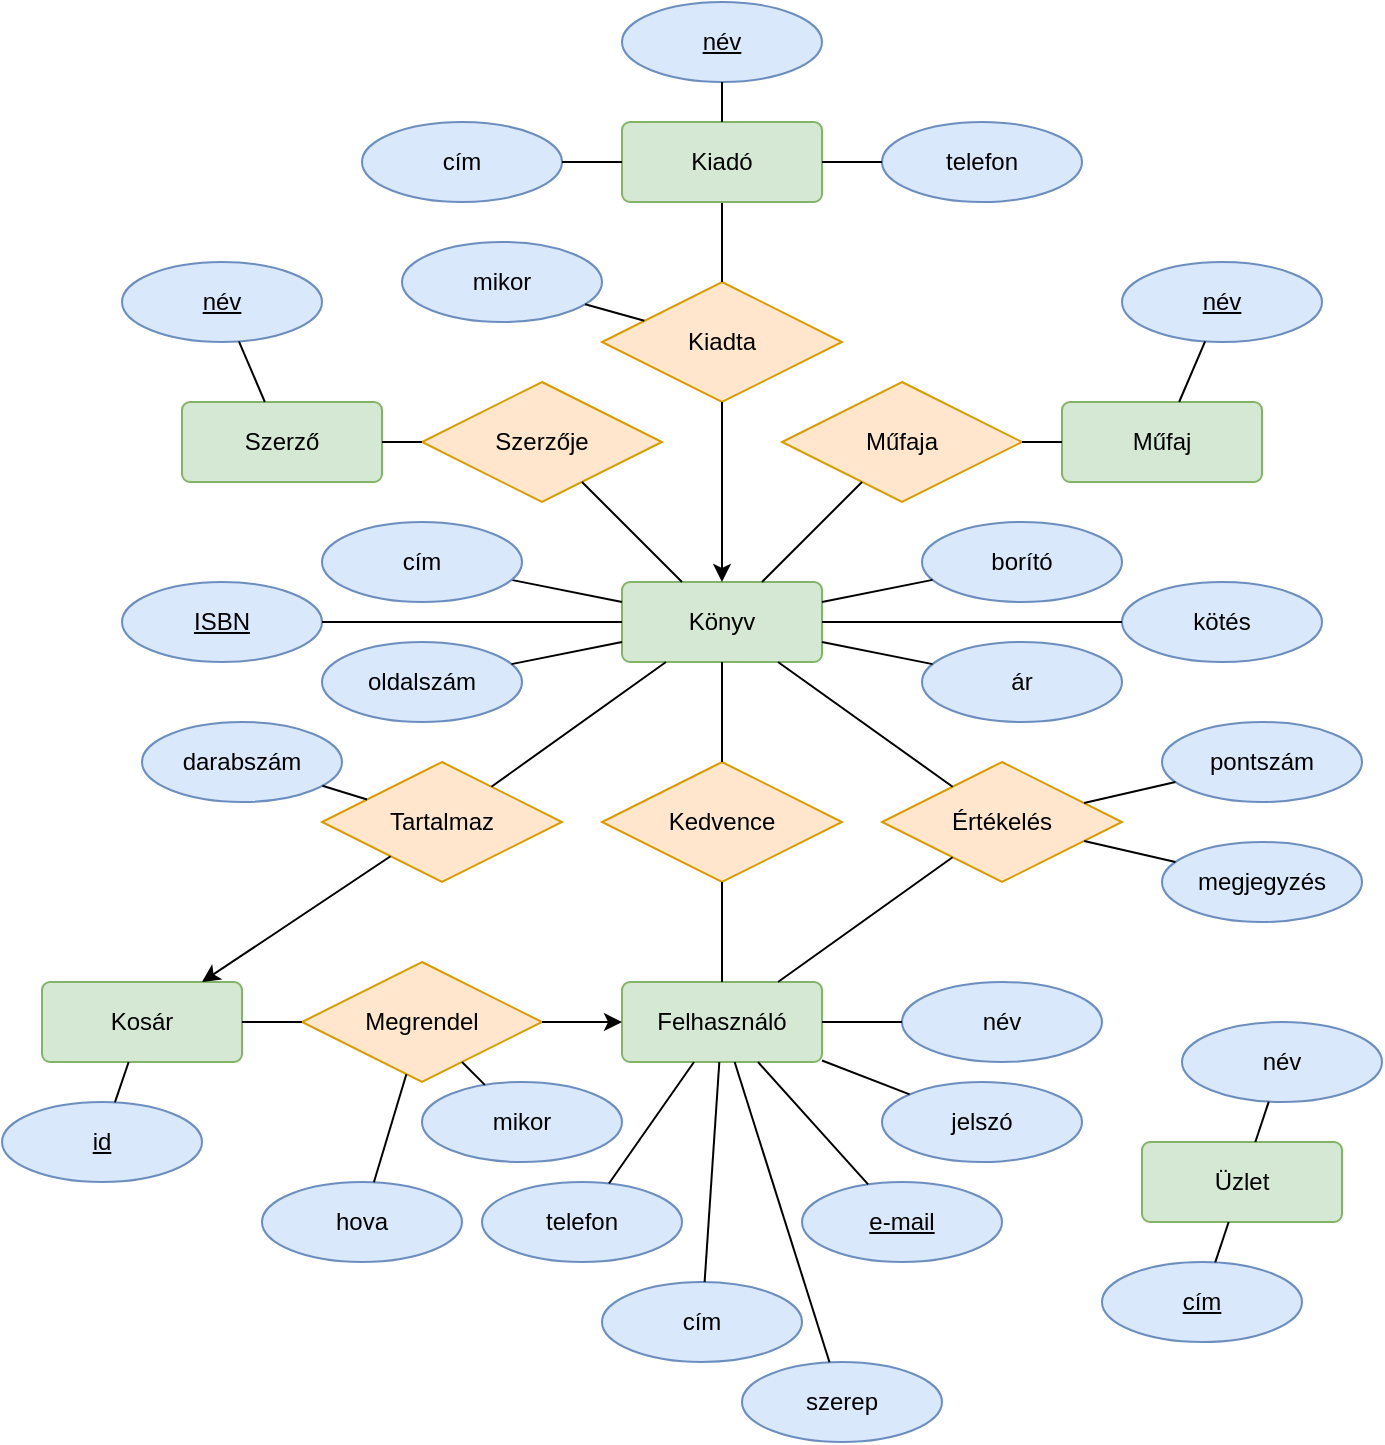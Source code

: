 <mxfile version="21.0.2"><diagram name="Page-1" id="EUD1RMVGT54ZpeCcG9pt"><mxGraphModel dx="1481" dy="874" grid="1" gridSize="10" guides="1" tooltips="1" connect="1" arrows="1" fold="1" page="1" pageScale="1" pageWidth="850" pageHeight="1100" math="0" shadow="0"><root><mxCell id="0"/><mxCell id="1" parent="0"/><mxCell id="yTkqXm3WGxw-AF45YhVV-14" value="Könyv" style="rounded=1;arcSize=10;whiteSpace=wrap;html=1;align=center;fillColor=#d5e8d4;strokeColor=#82b366;" parent="1" vertex="1"><mxGeometry x="390" y="320" width="100" height="40" as="geometry"/></mxCell><mxCell id="yTkqXm3WGxw-AF45YhVV-17" value="Felhasználó" style="rounded=1;arcSize=10;whiteSpace=wrap;html=1;align=center;fillColor=#d5e8d4;strokeColor=#82b366;" parent="1" vertex="1"><mxGeometry x="390" y="520" width="100" height="40" as="geometry"/></mxCell><mxCell id="yTkqXm3WGxw-AF45YhVV-24" value="Tartalmaz" style="shape=rhombus;perimeter=rhombusPerimeter;whiteSpace=wrap;html=1;align=center;fillColor=#ffe6cc;strokeColor=#d79b00;" parent="1" vertex="1"><mxGeometry x="240" y="410" width="120" height="60" as="geometry"/></mxCell><mxCell id="yTkqXm3WGxw-AF45YhVV-29" value="" style="endArrow=none;html=1;rounded=0;" parent="1" source="yTkqXm3WGxw-AF45YhVV-24" target="yTkqXm3WGxw-AF45YhVV-14" edge="1"><mxGeometry relative="1" as="geometry"><mxPoint x="530" y="530" as="sourcePoint"/><mxPoint x="530" y="450" as="targetPoint"/></mxGeometry></mxCell><mxCell id="yTkqXm3WGxw-AF45YhVV-30" value="e-mail" style="ellipse;whiteSpace=wrap;html=1;align=center;fontStyle=4;fillColor=#dae8fc;strokeColor=#6c8ebf;" parent="1" vertex="1"><mxGeometry x="480" y="620" width="100" height="40" as="geometry"/></mxCell><mxCell id="yTkqXm3WGxw-AF45YhVV-31" value="telefon" style="ellipse;whiteSpace=wrap;html=1;align=center;fillColor=#dae8fc;strokeColor=#6c8ebf;" parent="1" vertex="1"><mxGeometry x="320" y="620" width="100" height="40" as="geometry"/></mxCell><mxCell id="yTkqXm3WGxw-AF45YhVV-34" value="név&lt;br&gt;" style="ellipse;whiteSpace=wrap;html=1;align=center;fillColor=#dae8fc;strokeColor=#6c8ebf;" parent="1" vertex="1"><mxGeometry x="530" y="520" width="100" height="40" as="geometry"/></mxCell><mxCell id="yTkqXm3WGxw-AF45YhVV-37" value="cím" style="ellipse;whiteSpace=wrap;html=1;align=center;fillColor=#dae8fc;strokeColor=#6c8ebf;" parent="1" vertex="1"><mxGeometry x="380" y="670" width="100" height="40" as="geometry"/></mxCell><mxCell id="yTkqXm3WGxw-AF45YhVV-38" value="jelszó" style="ellipse;whiteSpace=wrap;html=1;align=center;fillColor=#dae8fc;strokeColor=#6c8ebf;" parent="1" vertex="1"><mxGeometry x="520" y="570" width="100" height="40" as="geometry"/></mxCell><mxCell id="yTkqXm3WGxw-AF45YhVV-44" value="" style="endArrow=none;html=1;rounded=0;" parent="1" source="yTkqXm3WGxw-AF45YhVV-31" target="yTkqXm3WGxw-AF45YhVV-17" edge="1"><mxGeometry relative="1" as="geometry"><mxPoint x="230" y="450" as="sourcePoint"/><mxPoint x="390" y="450" as="targetPoint"/></mxGeometry></mxCell><mxCell id="yTkqXm3WGxw-AF45YhVV-45" value="" style="endArrow=none;html=1;rounded=0;" parent="1" source="yTkqXm3WGxw-AF45YhVV-37" target="yTkqXm3WGxw-AF45YhVV-17" edge="1"><mxGeometry relative="1" as="geometry"><mxPoint x="350" y="559.52" as="sourcePoint"/><mxPoint x="390" y="559.52" as="targetPoint"/></mxGeometry></mxCell><mxCell id="yTkqXm3WGxw-AF45YhVV-46" value="" style="endArrow=none;html=1;rounded=0;" parent="1" source="yTkqXm3WGxw-AF45YhVV-34" target="yTkqXm3WGxw-AF45YhVV-17" edge="1"><mxGeometry relative="1" as="geometry"><mxPoint x="390" y="600" as="sourcePoint"/><mxPoint x="433" y="576" as="targetPoint"/></mxGeometry></mxCell><mxCell id="yTkqXm3WGxw-AF45YhVV-47" value="" style="endArrow=none;html=1;rounded=0;" parent="1" source="yTkqXm3WGxw-AF45YhVV-38" target="yTkqXm3WGxw-AF45YhVV-17" edge="1"><mxGeometry relative="1" as="geometry"><mxPoint x="380" y="604" as="sourcePoint"/><mxPoint x="423" y="580" as="targetPoint"/></mxGeometry></mxCell><mxCell id="yTkqXm3WGxw-AF45YhVV-49" value="" style="endArrow=none;html=1;rounded=0;" parent="1" source="yTkqXm3WGxw-AF45YhVV-30" target="yTkqXm3WGxw-AF45YhVV-17" edge="1"><mxGeometry relative="1" as="geometry"><mxPoint x="530" y="594" as="sourcePoint"/><mxPoint x="487" y="570" as="targetPoint"/></mxGeometry></mxCell><mxCell id="yTkqXm3WGxw-AF45YhVV-53" value="" style="endArrow=none;html=1;rounded=0;" parent="1" source="yTkqXm3WGxw-AF45YhVV-91" target="yTkqXm3WGxw-AF45YhVV-14" edge="1"><mxGeometry relative="1" as="geometry"><mxPoint x="334.721" y="318.944" as="sourcePoint"/><mxPoint x="370" y="350" as="targetPoint"/></mxGeometry></mxCell><mxCell id="yTkqXm3WGxw-AF45YhVV-54" value="borító" style="ellipse;whiteSpace=wrap;html=1;align=center;fillColor=#dae8fc;strokeColor=#6c8ebf;" parent="1" vertex="1"><mxGeometry x="540" y="290" width="100" height="40" as="geometry"/></mxCell><mxCell id="yTkqXm3WGxw-AF45YhVV-55" value="Szerző" style="rounded=1;arcSize=10;whiteSpace=wrap;html=1;align=center;fillColor=#d5e8d4;strokeColor=#82b366;" parent="1" vertex="1"><mxGeometry x="170" y="230" width="100" height="40" as="geometry"/></mxCell><mxCell id="yTkqXm3WGxw-AF45YhVV-56" value="darabszám" style="ellipse;whiteSpace=wrap;html=1;align=center;fillColor=#dae8fc;strokeColor=#6c8ebf;" parent="1" vertex="1"><mxGeometry x="150" y="390" width="100" height="40" as="geometry"/></mxCell><mxCell id="yTkqXm3WGxw-AF45YhVV-57" value="" style="endArrow=none;html=1;rounded=0;" parent="1" source="yTkqXm3WGxw-AF45YhVV-56" target="yTkqXm3WGxw-AF45YhVV-24" edge="1"><mxGeometry relative="1" as="geometry"><mxPoint x="330" y="380" as="sourcePoint"/><mxPoint x="370" y="380" as="targetPoint"/></mxGeometry></mxCell><mxCell id="yTkqXm3WGxw-AF45YhVV-60" value="" style="endArrow=none;html=1;rounded=0;" parent="1" source="yTkqXm3WGxw-AF45YhVV-54" target="yTkqXm3WGxw-AF45YhVV-14" edge="1"><mxGeometry relative="1" as="geometry"><mxPoint x="330" y="430" as="sourcePoint"/><mxPoint x="490" y="430" as="targetPoint"/></mxGeometry></mxCell><mxCell id="yTkqXm3WGxw-AF45YhVV-61" value="Szerzője" style="shape=rhombus;perimeter=rhombusPerimeter;whiteSpace=wrap;html=1;align=center;fillColor=#ffe6cc;strokeColor=#d79b00;" parent="1" vertex="1"><mxGeometry x="290" y="220" width="120" height="60" as="geometry"/></mxCell><mxCell id="yTkqXm3WGxw-AF45YhVV-66" value="" style="endArrow=none;html=1;rounded=0;" parent="1" source="yTkqXm3WGxw-AF45YhVV-55" target="yTkqXm3WGxw-AF45YhVV-61" edge="1"><mxGeometry relative="1" as="geometry"><mxPoint x="480" y="210" as="sourcePoint"/><mxPoint x="640" y="210" as="targetPoint"/></mxGeometry></mxCell><mxCell id="yTkqXm3WGxw-AF45YhVV-67" value="" style="endArrow=none;html=1;rounded=0;" parent="1" source="yTkqXm3WGxw-AF45YhVV-61" target="yTkqXm3WGxw-AF45YhVV-14" edge="1"><mxGeometry relative="1" as="geometry"><mxPoint x="530" y="260" as="sourcePoint"/><mxPoint x="530" y="290" as="targetPoint"/></mxGeometry></mxCell><mxCell id="yTkqXm3WGxw-AF45YhVV-69" value="név" style="ellipse;whiteSpace=wrap;html=1;align=center;fontStyle=4;fillColor=#dae8fc;strokeColor=#6c8ebf;" parent="1" vertex="1"><mxGeometry x="140" y="160" width="100" height="40" as="geometry"/></mxCell><mxCell id="yTkqXm3WGxw-AF45YhVV-71" value="Műfaja" style="shape=rhombus;perimeter=rhombusPerimeter;whiteSpace=wrap;html=1;align=center;fillColor=#ffe6cc;strokeColor=#d79b00;" parent="1" vertex="1"><mxGeometry x="470" y="220" width="120" height="60" as="geometry"/></mxCell><mxCell id="yTkqXm3WGxw-AF45YhVV-72" value="" style="endArrow=none;html=1;rounded=0;" parent="1" source="yTkqXm3WGxw-AF45YhVV-55" target="yTkqXm3WGxw-AF45YhVV-69" edge="1"><mxGeometry relative="1" as="geometry"><mxPoint x="480" y="270" as="sourcePoint"/><mxPoint x="480" y="320" as="targetPoint"/></mxGeometry></mxCell><mxCell id="yTkqXm3WGxw-AF45YhVV-73" value="" style="endArrow=none;html=1;rounded=0;" parent="1" source="yTkqXm3WGxw-AF45YhVV-71" target="yTkqXm3WGxw-AF45YhVV-14" edge="1"><mxGeometry relative="1" as="geometry"><mxPoint x="460" y="290" as="sourcePoint"/><mxPoint x="470" y="340" as="targetPoint"/></mxGeometry></mxCell><mxCell id="yTkqXm3WGxw-AF45YhVV-75" value="Műfaj" style="rounded=1;arcSize=10;whiteSpace=wrap;html=1;align=center;fillColor=#d5e8d4;strokeColor=#82b366;" parent="1" vertex="1"><mxGeometry x="610" y="230" width="100" height="40" as="geometry"/></mxCell><mxCell id="yTkqXm3WGxw-AF45YhVV-76" value="" style="endArrow=none;html=1;rounded=0;" parent="1" source="yTkqXm3WGxw-AF45YhVV-75" target="yTkqXm3WGxw-AF45YhVV-71" edge="1"><mxGeometry relative="1" as="geometry"><mxPoint x="670" y="379.71" as="sourcePoint"/><mxPoint x="640" y="379.71" as="targetPoint"/></mxGeometry></mxCell><mxCell id="yTkqXm3WGxw-AF45YhVV-77" value="név" style="ellipse;whiteSpace=wrap;html=1;align=center;fontStyle=4;fillColor=#dae8fc;strokeColor=#6c8ebf;" parent="1" vertex="1"><mxGeometry x="640" y="160" width="100" height="40" as="geometry"/></mxCell><mxCell id="yTkqXm3WGxw-AF45YhVV-78" value="" style="endArrow=none;html=1;rounded=0;" parent="1" source="yTkqXm3WGxw-AF45YhVV-75" target="yTkqXm3WGxw-AF45YhVV-77" edge="1"><mxGeometry relative="1" as="geometry"><mxPoint x="560" y="180" as="sourcePoint"/><mxPoint x="470" y="280" as="targetPoint"/></mxGeometry></mxCell><mxCell id="yTkqXm3WGxw-AF45YhVV-80" value="Kedvence" style="shape=rhombus;perimeter=rhombusPerimeter;whiteSpace=wrap;html=1;align=center;fillColor=#ffe6cc;strokeColor=#d79b00;" parent="1" vertex="1"><mxGeometry x="380" y="410" width="120" height="60" as="geometry"/></mxCell><mxCell id="yTkqXm3WGxw-AF45YhVV-81" value="" style="endArrow=none;html=1;rounded=0;" parent="1" source="yTkqXm3WGxw-AF45YhVV-17" target="yTkqXm3WGxw-AF45YhVV-80" edge="1"><mxGeometry relative="1" as="geometry"><mxPoint x="320" y="430" as="sourcePoint"/><mxPoint x="480" y="430" as="targetPoint"/></mxGeometry></mxCell><mxCell id="yTkqXm3WGxw-AF45YhVV-82" value="" style="endArrow=none;html=1;rounded=0;" parent="1" source="yTkqXm3WGxw-AF45YhVV-14" target="yTkqXm3WGxw-AF45YhVV-80" edge="1"><mxGeometry relative="1" as="geometry"><mxPoint x="320" y="430" as="sourcePoint"/><mxPoint x="480" y="430" as="targetPoint"/></mxGeometry></mxCell><mxCell id="yTkqXm3WGxw-AF45YhVV-83" value="Értékelés" style="shape=rhombus;perimeter=rhombusPerimeter;whiteSpace=wrap;html=1;align=center;fillColor=#ffe6cc;strokeColor=#d79b00;" parent="1" vertex="1"><mxGeometry x="520" y="410" width="120" height="60" as="geometry"/></mxCell><mxCell id="yTkqXm3WGxw-AF45YhVV-84" value="pontszám" style="ellipse;whiteSpace=wrap;html=1;align=center;fillColor=#dae8fc;strokeColor=#6c8ebf;" parent="1" vertex="1"><mxGeometry x="660" y="390" width="100" height="40" as="geometry"/></mxCell><mxCell id="yTkqXm3WGxw-AF45YhVV-85" value="" style="endArrow=none;html=1;rounded=0;" parent="1" source="yTkqXm3WGxw-AF45YhVV-84" target="yTkqXm3WGxw-AF45YhVV-83" edge="1"><mxGeometry relative="1" as="geometry"><mxPoint x="650" y="380" as="sourcePoint"/><mxPoint x="690" y="380" as="targetPoint"/></mxGeometry></mxCell><mxCell id="yTkqXm3WGxw-AF45YhVV-86" value="" style="endArrow=none;html=1;rounded=0;" parent="1" source="yTkqXm3WGxw-AF45YhVV-17" target="yTkqXm3WGxw-AF45YhVV-83" edge="1"><mxGeometry relative="1" as="geometry"><mxPoint x="380" y="420" as="sourcePoint"/><mxPoint x="540" y="420" as="targetPoint"/></mxGeometry></mxCell><mxCell id="yTkqXm3WGxw-AF45YhVV-87" value="" style="endArrow=none;html=1;rounded=0;" parent="1" source="yTkqXm3WGxw-AF45YhVV-14" target="yTkqXm3WGxw-AF45YhVV-83" edge="1"><mxGeometry relative="1" as="geometry"><mxPoint x="380" y="420" as="sourcePoint"/><mxPoint x="540" y="420" as="targetPoint"/></mxGeometry></mxCell><mxCell id="yTkqXm3WGxw-AF45YhVV-88" value="ár" style="ellipse;whiteSpace=wrap;html=1;align=center;fillColor=#dae8fc;strokeColor=#6c8ebf;" parent="1" vertex="1"><mxGeometry x="540" y="350" width="100" height="40" as="geometry"/></mxCell><mxCell id="yTkqXm3WGxw-AF45YhVV-90" value="" style="endArrow=none;html=1;rounded=0;" parent="1" source="yTkqXm3WGxw-AF45YhVV-14" target="yTkqXm3WGxw-AF45YhVV-88" edge="1"><mxGeometry relative="1" as="geometry"><mxPoint x="410" y="320" as="sourcePoint"/><mxPoint x="570" y="320" as="targetPoint"/></mxGeometry></mxCell><mxCell id="yTkqXm3WGxw-AF45YhVV-91" value="cím" style="ellipse;whiteSpace=wrap;html=1;align=center;fillColor=#dae8fc;strokeColor=#6c8ebf;" parent="1" vertex="1"><mxGeometry x="240" y="290" width="100" height="40" as="geometry"/></mxCell><mxCell id="yTkqXm3WGxw-AF45YhVV-93" value="Kiadta" style="shape=rhombus;perimeter=rhombusPerimeter;whiteSpace=wrap;html=1;align=center;fillColor=#ffe6cc;strokeColor=#d79b00;" parent="1" vertex="1"><mxGeometry x="380" y="170" width="120" height="60" as="geometry"/></mxCell><mxCell id="yTkqXm3WGxw-AF45YhVV-95" value="" style="endArrow=classic;html=1;rounded=0;startArrow=none;startFill=0;endFill=1;" parent="1" source="yTkqXm3WGxw-AF45YhVV-93" target="yTkqXm3WGxw-AF45YhVV-14" edge="1"><mxGeometry relative="1" as="geometry"><mxPoint x="512" y="281" as="sourcePoint"/><mxPoint x="468" y="330" as="targetPoint"/></mxGeometry></mxCell><mxCell id="yTkqXm3WGxw-AF45YhVV-96" value="oldalszám" style="ellipse;whiteSpace=wrap;html=1;align=center;fillColor=#dae8fc;strokeColor=#6c8ebf;" parent="1" vertex="1"><mxGeometry x="240" y="350" width="100" height="40" as="geometry"/></mxCell><mxCell id="yTkqXm3WGxw-AF45YhVV-97" value="" style="endArrow=none;html=1;rounded=0;" parent="1" source="yTkqXm3WGxw-AF45YhVV-96" target="yTkqXm3WGxw-AF45YhVV-14" edge="1"><mxGeometry relative="1" as="geometry"><mxPoint x="335" y="328" as="sourcePoint"/><mxPoint x="400" y="341" as="targetPoint"/></mxGeometry></mxCell><mxCell id="yTkqXm3WGxw-AF45YhVV-102" value="" style="endArrow=none;html=1;rounded=0;" parent="1" source="yTkqXm3WGxw-AF45YhVV-107" target="yTkqXm3WGxw-AF45YhVV-93" edge="1"><mxGeometry relative="1" as="geometry"><mxPoint x="440" y="110" as="sourcePoint"/><mxPoint x="348" y="241" as="targetPoint"/></mxGeometry></mxCell><mxCell id="yTkqXm3WGxw-AF45YhVV-107" value="Kiadó" style="rounded=1;arcSize=10;whiteSpace=wrap;html=1;align=center;fillColor=#d5e8d4;strokeColor=#82b366;" parent="1" vertex="1"><mxGeometry x="390" y="90" width="100" height="40" as="geometry"/></mxCell><mxCell id="yTkqXm3WGxw-AF45YhVV-109" value="név" style="ellipse;whiteSpace=wrap;html=1;align=center;fontStyle=4;fillColor=#dae8fc;strokeColor=#6c8ebf;" parent="1" vertex="1"><mxGeometry x="390" y="30" width="100" height="40" as="geometry"/></mxCell><mxCell id="yTkqXm3WGxw-AF45YhVV-110" value="telefon" style="ellipse;whiteSpace=wrap;html=1;align=center;fillColor=#dae8fc;strokeColor=#6c8ebf;" parent="1" vertex="1"><mxGeometry x="520" y="90" width="100" height="40" as="geometry"/></mxCell><mxCell id="yTkqXm3WGxw-AF45YhVV-111" value="cím" style="ellipse;whiteSpace=wrap;html=1;align=center;fillColor=#dae8fc;strokeColor=#6c8ebf;" parent="1" vertex="1"><mxGeometry x="260" y="90" width="100" height="40" as="geometry"/></mxCell><mxCell id="yTkqXm3WGxw-AF45YhVV-112" value="" style="endArrow=none;html=1;rounded=0;" parent="1" source="yTkqXm3WGxw-AF45YhVV-110" target="yTkqXm3WGxw-AF45YhVV-107" edge="1"><mxGeometry relative="1" as="geometry"><mxPoint x="450" y="140" as="sourcePoint"/><mxPoint x="450" y="180" as="targetPoint"/></mxGeometry></mxCell><mxCell id="yTkqXm3WGxw-AF45YhVV-113" value="" style="endArrow=none;html=1;rounded=0;" parent="1" source="yTkqXm3WGxw-AF45YhVV-109" target="yTkqXm3WGxw-AF45YhVV-107" edge="1"><mxGeometry relative="1" as="geometry"><mxPoint x="511" y="86" as="sourcePoint"/><mxPoint x="486" y="100" as="targetPoint"/></mxGeometry></mxCell><mxCell id="yTkqXm3WGxw-AF45YhVV-114" value="" style="endArrow=none;html=1;rounded=0;" parent="1" source="yTkqXm3WGxw-AF45YhVV-111" target="yTkqXm3WGxw-AF45YhVV-107" edge="1"><mxGeometry relative="1" as="geometry"><mxPoint x="450" y="60" as="sourcePoint"/><mxPoint x="450" y="100" as="targetPoint"/></mxGeometry></mxCell><mxCell id="yTkqXm3WGxw-AF45YhVV-115" value="megjegyzés" style="ellipse;whiteSpace=wrap;html=1;align=center;fillColor=#dae8fc;strokeColor=#6c8ebf;" parent="1" vertex="1"><mxGeometry x="660" y="450" width="100" height="40" as="geometry"/></mxCell><mxCell id="yTkqXm3WGxw-AF45YhVV-117" value="" style="endArrow=none;html=1;rounded=0;" parent="1" source="yTkqXm3WGxw-AF45YhVV-115" target="yTkqXm3WGxw-AF45YhVV-83" edge="1"><mxGeometry relative="1" as="geometry"><mxPoint x="676" y="430" as="sourcePoint"/><mxPoint x="631" y="441" as="targetPoint"/></mxGeometry></mxCell><mxCell id="yTkqXm3WGxw-AF45YhVV-118" style="edgeStyle=orthogonalEdgeStyle;rounded=0;orthogonalLoop=1;jettySize=auto;html=1;exitX=0.5;exitY=1;exitDx=0;exitDy=0;" parent="1" source="yTkqXm3WGxw-AF45YhVV-75" target="yTkqXm3WGxw-AF45YhVV-75" edge="1"><mxGeometry relative="1" as="geometry"/></mxCell><mxCell id="yTkqXm3WGxw-AF45YhVV-120" value="mikor" style="ellipse;whiteSpace=wrap;html=1;align=center;fillColor=#dae8fc;strokeColor=#6c8ebf;" parent="1" vertex="1"><mxGeometry x="280" y="150" width="100" height="40" as="geometry"/></mxCell><mxCell id="yTkqXm3WGxw-AF45YhVV-122" value="" style="endArrow=none;html=1;rounded=0;" parent="1" source="yTkqXm3WGxw-AF45YhVV-120" target="yTkqXm3WGxw-AF45YhVV-93" edge="1"><mxGeometry relative="1" as="geometry"><mxPoint x="370" y="120" as="sourcePoint"/><mxPoint x="400" y="120" as="targetPoint"/></mxGeometry></mxCell><mxCell id="yTkqXm3WGxw-AF45YhVV-124" value="&lt;u&gt;ISBN&lt;/u&gt;" style="ellipse;whiteSpace=wrap;html=1;align=center;fillColor=#dae8fc;strokeColor=#6c8ebf;" parent="1" vertex="1"><mxGeometry x="140" y="320" width="100" height="40" as="geometry"/></mxCell><mxCell id="yTkqXm3WGxw-AF45YhVV-125" value="" style="endArrow=none;html=1;rounded=0;" parent="1" source="yTkqXm3WGxw-AF45YhVV-124" target="yTkqXm3WGxw-AF45YhVV-14" edge="1"><mxGeometry relative="1" as="geometry"><mxPoint x="310" y="340" as="sourcePoint"/><mxPoint x="470" y="340" as="targetPoint"/></mxGeometry></mxCell><mxCell id="yTkqXm3WGxw-AF45YhVV-126" value="kötés" style="ellipse;whiteSpace=wrap;html=1;align=center;fillColor=#dae8fc;strokeColor=#6c8ebf;" parent="1" vertex="1"><mxGeometry x="640" y="320" width="100" height="40" as="geometry"/></mxCell><mxCell id="yTkqXm3WGxw-AF45YhVV-127" value="" style="endArrow=none;html=1;rounded=0;" parent="1" source="yTkqXm3WGxw-AF45YhVV-14" target="yTkqXm3WGxw-AF45YhVV-126" edge="1"><mxGeometry relative="1" as="geometry"><mxPoint x="540" y="340" as="sourcePoint"/><mxPoint x="400" y="350" as="targetPoint"/></mxGeometry></mxCell><mxCell id="ne03gxzR6Yn-XtCdZwZZ-2" value="szerep" style="ellipse;whiteSpace=wrap;html=1;align=center;fillColor=#dae8fc;strokeColor=#6c8ebf;" vertex="1" parent="1"><mxGeometry x="450" y="710" width="100" height="40" as="geometry"/></mxCell><mxCell id="ne03gxzR6Yn-XtCdZwZZ-3" value="" style="endArrow=none;html=1;rounded=0;" edge="1" parent="1" source="ne03gxzR6Yn-XtCdZwZZ-2" target="yTkqXm3WGxw-AF45YhVV-17"><mxGeometry relative="1" as="geometry"><mxPoint x="373" y="586" as="sourcePoint"/><mxPoint x="410" y="570" as="targetPoint"/></mxGeometry></mxCell><mxCell id="ne03gxzR6Yn-XtCdZwZZ-10" value="Megrendel" style="shape=rhombus;perimeter=rhombusPerimeter;whiteSpace=wrap;html=1;align=center;fillColor=#ffe6cc;strokeColor=#d79b00;" vertex="1" parent="1"><mxGeometry x="230" y="510" width="120" height="60" as="geometry"/></mxCell><mxCell id="ne03gxzR6Yn-XtCdZwZZ-11" value="" style="endArrow=classic;html=1;rounded=0;endFill=1;" edge="1" parent="1" source="ne03gxzR6Yn-XtCdZwZZ-10" target="yTkqXm3WGxw-AF45YhVV-17"><mxGeometry relative="1" as="geometry"><mxPoint x="260" y="542" as="sourcePoint"/><mxPoint x="340" y="480" as="targetPoint"/></mxGeometry></mxCell><mxCell id="ne03gxzR6Yn-XtCdZwZZ-15" value="Kosár" style="rounded=1;arcSize=10;whiteSpace=wrap;html=1;align=center;fillColor=#d5e8d4;strokeColor=#82b366;" vertex="1" parent="1"><mxGeometry x="100" y="520" width="100" height="40" as="geometry"/></mxCell><mxCell id="ne03gxzR6Yn-XtCdZwZZ-16" value="" style="endArrow=none;html=1;rounded=0;startArrow=classic;startFill=1;" edge="1" parent="1" source="ne03gxzR6Yn-XtCdZwZZ-15" target="yTkqXm3WGxw-AF45YhVV-24"><mxGeometry relative="1" as="geometry"><mxPoint x="353.5" y="532" as="sourcePoint"/><mxPoint x="266.5" y="470" as="targetPoint"/></mxGeometry></mxCell><mxCell id="ne03gxzR6Yn-XtCdZwZZ-17" value="" style="endArrow=none;html=1;rounded=0;" edge="1" parent="1" source="ne03gxzR6Yn-XtCdZwZZ-15" target="ne03gxzR6Yn-XtCdZwZZ-10"><mxGeometry relative="1" as="geometry"><mxPoint x="250" y="532" as="sourcePoint"/><mxPoint x="302" y="490" as="targetPoint"/></mxGeometry></mxCell><mxCell id="ne03gxzR6Yn-XtCdZwZZ-19" value="&lt;u&gt;id&lt;/u&gt;" style="ellipse;whiteSpace=wrap;html=1;align=center;fillColor=#dae8fc;strokeColor=#6c8ebf;" vertex="1" parent="1"><mxGeometry x="80" y="580" width="100" height="40" as="geometry"/></mxCell><mxCell id="ne03gxzR6Yn-XtCdZwZZ-20" value="" style="endArrow=none;html=1;rounded=0;" edge="1" parent="1" source="ne03gxzR6Yn-XtCdZwZZ-19" target="ne03gxzR6Yn-XtCdZwZZ-15"><mxGeometry relative="1" as="geometry"><mxPoint x="186" y="587.5" as="sourcePoint"/><mxPoint x="220" y="592.5" as="targetPoint"/></mxGeometry></mxCell><mxCell id="ne03gxzR6Yn-XtCdZwZZ-22" value="hova" style="ellipse;whiteSpace=wrap;html=1;align=center;fillColor=#dae8fc;strokeColor=#6c8ebf;" vertex="1" parent="1"><mxGeometry x="210" y="620" width="100" height="40" as="geometry"/></mxCell><mxCell id="ne03gxzR6Yn-XtCdZwZZ-23" value="mikor" style="ellipse;whiteSpace=wrap;html=1;align=center;fillColor=#dae8fc;strokeColor=#6c8ebf;" vertex="1" parent="1"><mxGeometry x="290" y="570" width="100" height="40" as="geometry"/></mxCell><mxCell id="ne03gxzR6Yn-XtCdZwZZ-24" value="" style="endArrow=none;html=1;rounded=0;" edge="1" parent="1" source="ne03gxzR6Yn-XtCdZwZZ-22" target="ne03gxzR6Yn-XtCdZwZZ-10"><mxGeometry relative="1" as="geometry"><mxPoint x="200" y="580" as="sourcePoint"/><mxPoint x="250" y="580" as="targetPoint"/></mxGeometry></mxCell><mxCell id="ne03gxzR6Yn-XtCdZwZZ-25" value="" style="endArrow=none;html=1;rounded=0;" edge="1" parent="1" source="ne03gxzR6Yn-XtCdZwZZ-23" target="ne03gxzR6Yn-XtCdZwZZ-10"><mxGeometry relative="1" as="geometry"><mxPoint x="210" y="609" as="sourcePoint"/><mxPoint x="289" y="570" as="targetPoint"/></mxGeometry></mxCell><mxCell id="ne03gxzR6Yn-XtCdZwZZ-28" style="edgeStyle=orthogonalEdgeStyle;rounded=0;orthogonalLoop=1;jettySize=auto;html=1;exitX=0.5;exitY=1;exitDx=0;exitDy=0;" edge="1" parent="1" source="yTkqXm3WGxw-AF45YhVV-77" target="yTkqXm3WGxw-AF45YhVV-77"><mxGeometry relative="1" as="geometry"/></mxCell><mxCell id="ne03gxzR6Yn-XtCdZwZZ-29" value="Üzlet" style="rounded=1;arcSize=10;whiteSpace=wrap;html=1;align=center;fillColor=#d5e8d4;strokeColor=#82b366;" vertex="1" parent="1"><mxGeometry x="650" y="600" width="100" height="40" as="geometry"/></mxCell><mxCell id="ne03gxzR6Yn-XtCdZwZZ-32" value="&lt;u&gt;cím&lt;/u&gt;" style="ellipse;whiteSpace=wrap;html=1;align=center;fillColor=#dae8fc;strokeColor=#6c8ebf;" vertex="1" parent="1"><mxGeometry x="630" y="660" width="100" height="40" as="geometry"/></mxCell><mxCell id="ne03gxzR6Yn-XtCdZwZZ-33" value="név" style="ellipse;whiteSpace=wrap;html=1;align=center;fillColor=#dae8fc;strokeColor=#6c8ebf;" vertex="1" parent="1"><mxGeometry x="670" y="540" width="100" height="40" as="geometry"/></mxCell><mxCell id="ne03gxzR6Yn-XtCdZwZZ-36" value="" style="endArrow=none;html=1;rounded=0;" edge="1" parent="1" source="ne03gxzR6Yn-XtCdZwZZ-29" target="ne03gxzR6Yn-XtCdZwZZ-33"><mxGeometry relative="1" as="geometry"><mxPoint x="720" y="583" as="sourcePoint"/><mxPoint x="821" y="520" as="targetPoint"/></mxGeometry></mxCell><mxCell id="ne03gxzR6Yn-XtCdZwZZ-37" value="" style="endArrow=none;html=1;rounded=0;" edge="1" parent="1" source="ne03gxzR6Yn-XtCdZwZZ-29" target="ne03gxzR6Yn-XtCdZwZZ-32"><mxGeometry relative="1" as="geometry"><mxPoint x="737" y="580" as="sourcePoint"/><mxPoint x="764" y="611" as="targetPoint"/></mxGeometry></mxCell></root></mxGraphModel></diagram></mxfile>